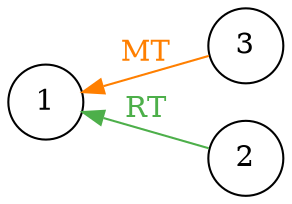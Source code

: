 digraph G {
    rankdir = "RL"
    node [shape = circle];

    subgraph MT {
        edge [color = "#ff7f00", fontcolor = "#ff7f00"];
        3 -> 1 [label = "MT"];
    }

    subgraph RT {
        edge [color = "#4daf4a", fontcolor = "#4daf4a"];
        2 -> 1 [label = "RT"];
    }
}
